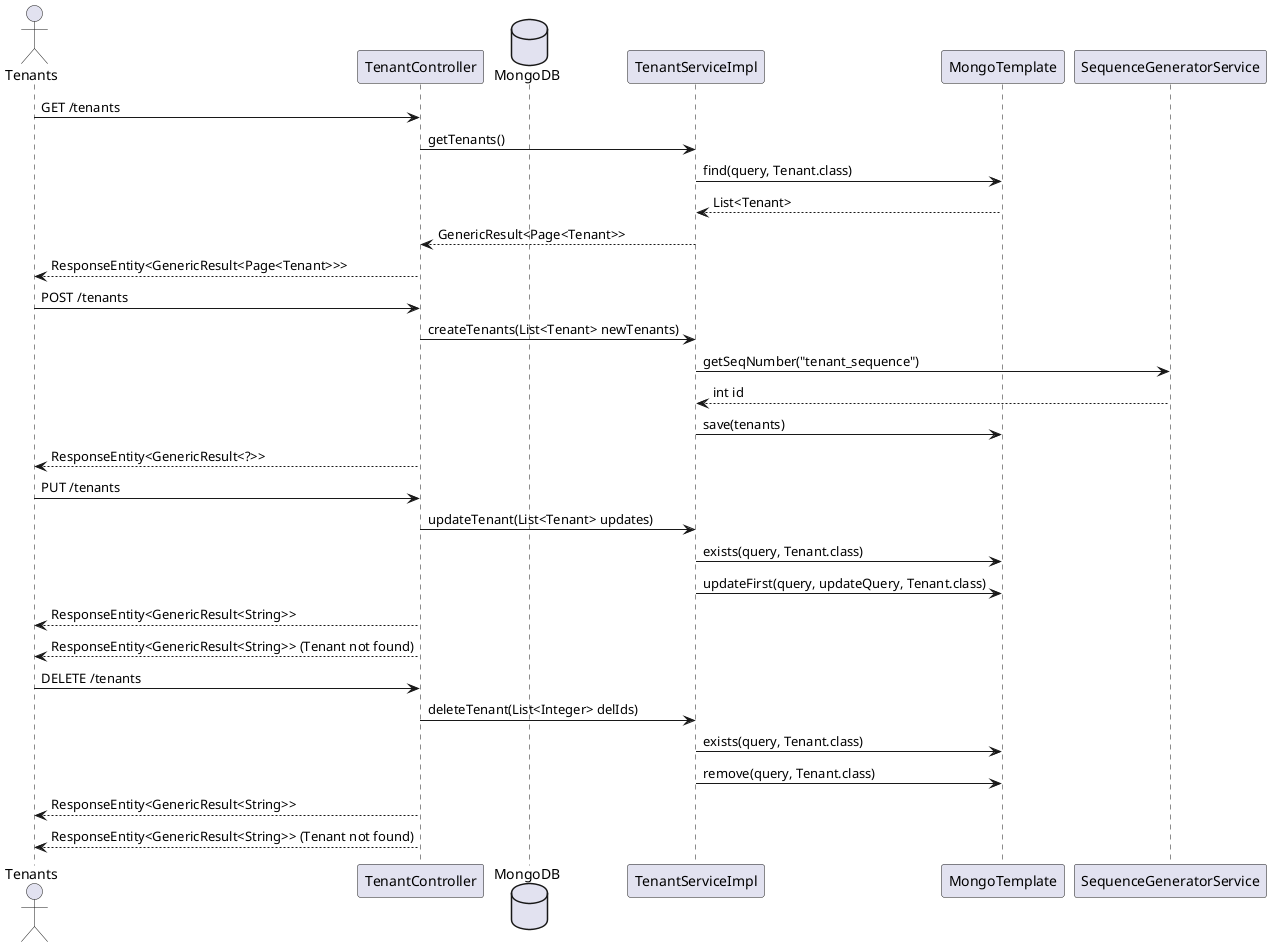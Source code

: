 
@startuml

actor Tenants
participant TenantController
database MongoDB

Tenants -> TenantController: GET /tenants
TenantController -> TenantServiceImpl: getTenants()
TenantServiceImpl -> MongoTemplate: find(query, Tenant.class)
MongoTemplate --> TenantServiceImpl: List<Tenant>
TenantServiceImpl --> TenantController: GenericResult<Page<Tenant>>
TenantController --> Tenants: ResponseEntity<GenericResult<Page<Tenant>>>

Tenants -> TenantController: POST /tenants
TenantController -> TenantServiceImpl: createTenants(List<Tenant> newTenants)
TenantServiceImpl -> SequenceGeneratorService: getSeqNumber("tenant_sequence")
SequenceGeneratorService --> TenantServiceImpl: int id
TenantServiceImpl -> MongoTemplate: save(tenants)
TenantController --> Tenants: ResponseEntity<GenericResult<?>>

Tenants -> TenantController: PUT /tenants
TenantController -> TenantServiceImpl: updateTenant(List<Tenant> updates)
TenantServiceImpl -> MongoTemplate: exists(query, Tenant.class)
TenantServiceImpl -> MongoTemplate: updateFirst(query, updateQuery, Tenant.class)
TenantController --> Tenants: ResponseEntity<GenericResult<String>>
TenantController --> Tenants: ResponseEntity<GenericResult<String>> (Tenant not found)

Tenants -> TenantController: DELETE /tenants
TenantController -> TenantServiceImpl: deleteTenant(List<Integer> delIds)
TenantServiceImpl -> MongoTemplate: exists(query, Tenant.class)
TenantServiceImpl -> MongoTemplate: remove(query, Tenant.class)
TenantController --> Tenants: ResponseEntity<GenericResult<String>>
TenantController --> Tenants: ResponseEntity<GenericResult<String>> (Tenant not found)

@enduml
